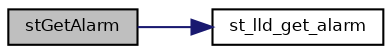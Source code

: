 digraph "stGetAlarm"
{
  bgcolor="transparent";
  edge [fontname="Helvetica",fontsize="8",labelfontname="Helvetica",labelfontsize="8"];
  node [fontname="Helvetica",fontsize="8",shape=record];
  rankdir="LR";
  Node17 [label="stGetAlarm",height=0.2,width=0.4,color="black", fillcolor="grey75", style="filled", fontcolor="black"];
  Node17 -> Node18 [color="midnightblue",fontsize="8",style="solid",fontname="Helvetica"];
  Node18 [label="st_lld_get_alarm",height=0.2,width=0.4,color="black",URL="$group___s_t.html#ga9c3a09a9f6a8214190956d1c37721cfc",tooltip="Returns the current alarm time. "];
}
